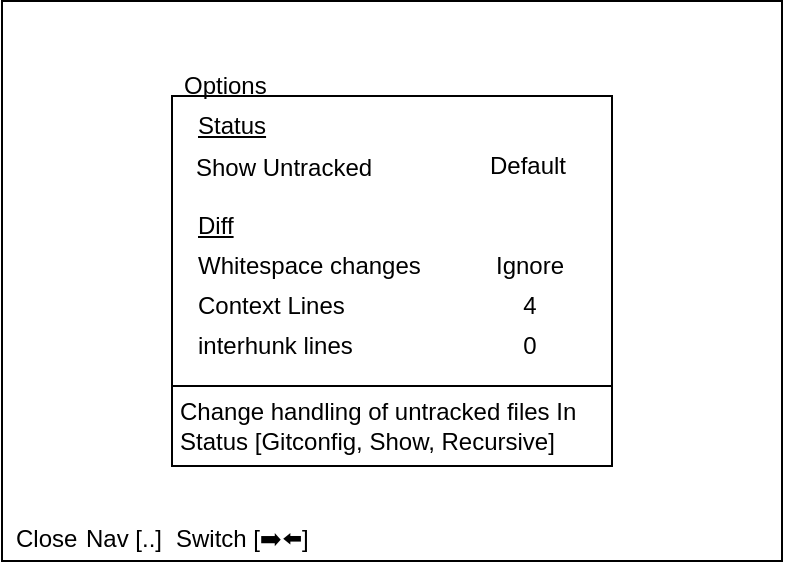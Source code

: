 <mxfile version="14.9.7" type="device"><diagram id="cIq82w5ce00BbVejkL92" name="Page-1"><mxGraphModel dx="1188" dy="667" grid="1" gridSize="10" guides="1" tooltips="1" connect="1" arrows="1" fold="1" page="1" pageScale="1" pageWidth="827" pageHeight="1169" math="0" shadow="0"><root><mxCell id="0"/><mxCell id="1" parent="0"/><mxCell id="pfBpTAZK15_ZRgrODYdt-1" value="" style="rounded=0;whiteSpace=wrap;html=1;" vertex="1" parent="1"><mxGeometry x="171" y="157.5" width="390" height="280" as="geometry"/></mxCell><mxCell id="pfBpTAZK15_ZRgrODYdt-2" value="" style="rounded=0;whiteSpace=wrap;html=1;" vertex="1" parent="1"><mxGeometry x="256" y="205" width="220" height="185" as="geometry"/></mxCell><mxCell id="pfBpTAZK15_ZRgrODYdt-3" value="Show Untracked" style="text;align=left;verticalAlign=middle;rounded=0;fillColor=#ffffff;" vertex="1" parent="1"><mxGeometry x="266" y="230" width="97.5" height="20" as="geometry"/></mxCell><mxCell id="pfBpTAZK15_ZRgrODYdt-4" value="Default" style="text;html=1;strokeColor=none;fillColor=none;align=center;verticalAlign=middle;whiteSpace=wrap;rounded=0;" vertex="1" parent="1"><mxGeometry x="403.5" y="230" width="60" height="20" as="geometry"/></mxCell><mxCell id="pfBpTAZK15_ZRgrODYdt-5" value="Whitespace changes" style="text;html=1;strokeColor=none;fillColor=none;align=left;verticalAlign=middle;whiteSpace=wrap;rounded=0;" vertex="1" parent="1"><mxGeometry x="267.25" y="280" width="117.5" height="20" as="geometry"/></mxCell><mxCell id="pfBpTAZK15_ZRgrODYdt-6" value="Ignore" style="text;html=1;strokeColor=none;fillColor=none;align=center;verticalAlign=middle;whiteSpace=wrap;rounded=0;" vertex="1" parent="1"><mxGeometry x="404.75" y="280" width="60" height="20" as="geometry"/></mxCell><mxCell id="pfBpTAZK15_ZRgrODYdt-7" value="Context Lines&amp;nbsp;" style="text;html=1;strokeColor=none;fillColor=none;align=left;verticalAlign=middle;whiteSpace=wrap;rounded=0;" vertex="1" parent="1"><mxGeometry x="267.25" y="300" width="80" height="20" as="geometry"/></mxCell><mxCell id="pfBpTAZK15_ZRgrODYdt-8" value="4" style="text;html=1;strokeColor=none;fillColor=none;align=center;verticalAlign=middle;whiteSpace=wrap;rounded=0;" vertex="1" parent="1"><mxGeometry x="404.75" y="300" width="60" height="20" as="geometry"/></mxCell><mxCell id="pfBpTAZK15_ZRgrODYdt-9" value="interhunk lines" style="text;html=1;strokeColor=none;fillColor=none;align=left;verticalAlign=middle;whiteSpace=wrap;rounded=0;" vertex="1" parent="1"><mxGeometry x="267.25" y="320" width="90" height="20" as="geometry"/></mxCell><mxCell id="pfBpTAZK15_ZRgrODYdt-10" value="0" style="text;html=1;strokeColor=none;fillColor=none;align=center;verticalAlign=middle;whiteSpace=wrap;rounded=0;" vertex="1" parent="1"><mxGeometry x="404.75" y="320" width="60" height="20" as="geometry"/></mxCell><mxCell id="pfBpTAZK15_ZRgrODYdt-11" value="Status" style="text;html=1;strokeColor=none;fillColor=none;align=left;verticalAlign=middle;whiteSpace=wrap;rounded=0;fontStyle=4" vertex="1" parent="1"><mxGeometry x="267.25" y="210" width="97.5" height="20" as="geometry"/></mxCell><mxCell id="pfBpTAZK15_ZRgrODYdt-12" value="Diff" style="text;html=1;strokeColor=none;fillColor=none;align=left;verticalAlign=middle;whiteSpace=wrap;rounded=0;fontStyle=4" vertex="1" parent="1"><mxGeometry x="267.25" y="260" width="97.5" height="20" as="geometry"/></mxCell><mxCell id="pfBpTAZK15_ZRgrODYdt-13" value="Options" style="text;html=1;strokeColor=none;fillColor=none;align=left;verticalAlign=middle;whiteSpace=wrap;rounded=0;fontStyle=0;labelBorderColor=none;" vertex="1" parent="1"><mxGeometry x="259.75" y="190" width="97.5" height="20" as="geometry"/></mxCell><mxCell id="pfBpTAZK15_ZRgrODYdt-15" value="" style="rounded=0;whiteSpace=wrap;html=1;align=left;" vertex="1" parent="1"><mxGeometry x="256" y="350" width="220" height="40" as="geometry"/></mxCell><mxCell id="pfBpTAZK15_ZRgrODYdt-16" value="Change handling of untracked files In Status [Gitconfig, Show, Recursive]" style="text;align=left;verticalAlign=middle;rounded=0;fillColor=#ffffff;whiteSpace=wrap;" vertex="1" parent="1"><mxGeometry x="257.88" y="355" width="216.25" height="30" as="geometry"/></mxCell><mxCell id="pfBpTAZK15_ZRgrODYdt-17" value="Close" style="text;align=left;verticalAlign=middle;rounded=0;fillColor=#ffffff;" vertex="1" parent="1"><mxGeometry x="176" y="415.5" width="35" height="20" as="geometry"/></mxCell><mxCell id="pfBpTAZK15_ZRgrODYdt-18" value="Switch [➡️⬅️]" style="text;align=left;verticalAlign=middle;rounded=0;fillColor=#ffffff;" vertex="1" parent="1"><mxGeometry x="256" y="415.5" width="79" height="20" as="geometry"/></mxCell><mxCell id="pfBpTAZK15_ZRgrODYdt-19" value="Nav [..]" style="text;align=left;verticalAlign=middle;rounded=0;fillColor=#ffffff;" vertex="1" parent="1"><mxGeometry x="211" y="415.5" width="39" height="20" as="geometry"/></mxCell></root></mxGraphModel></diagram></mxfile>